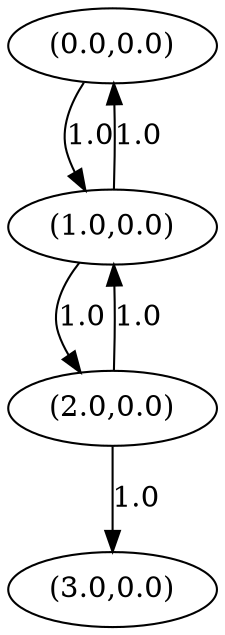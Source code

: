 digraph genegraph {
node0[pos="0.0,0.0", label="(0.0,0.0)", pin=true]
node1[pos="0.6666666666666666,0.0", label="(2.0,0.0)", pin=true]
node2[pos="0.3333333333333333,0.0", label="(1.0,0.0)", pin=true]
node0 -> node2[label="1.0"]
node3[pos="1.0,0.0", label="(3.0,0.0)", pin=true]
node1 -> node3[label="1.0"]
node1 -> node2[label="1.0"]
node2 -> node0[label="1.0"]
node2 -> node1[label="1.0"]
}